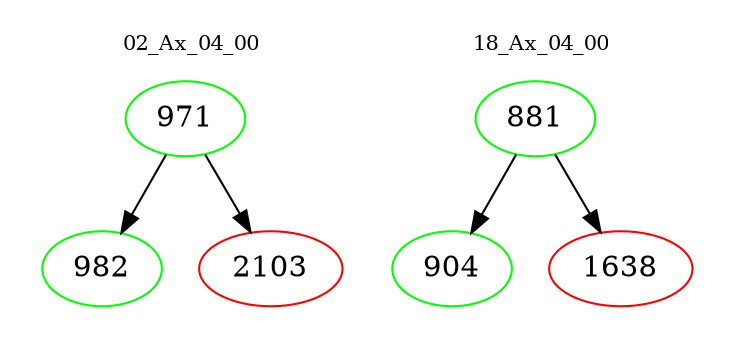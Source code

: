 digraph{
subgraph cluster_0 {
color = white
label = "02_Ax_04_00";
fontsize=10;
T0_971 [label="971", color="green"]
T0_971 -> T0_982 [color="black"]
T0_982 [label="982", color="green"]
T0_971 -> T0_2103 [color="black"]
T0_2103 [label="2103", color="red"]
}
subgraph cluster_1 {
color = white
label = "18_Ax_04_00";
fontsize=10;
T1_881 [label="881", color="green"]
T1_881 -> T1_904 [color="black"]
T1_904 [label="904", color="green"]
T1_881 -> T1_1638 [color="black"]
T1_1638 [label="1638", color="red"]
}
}

